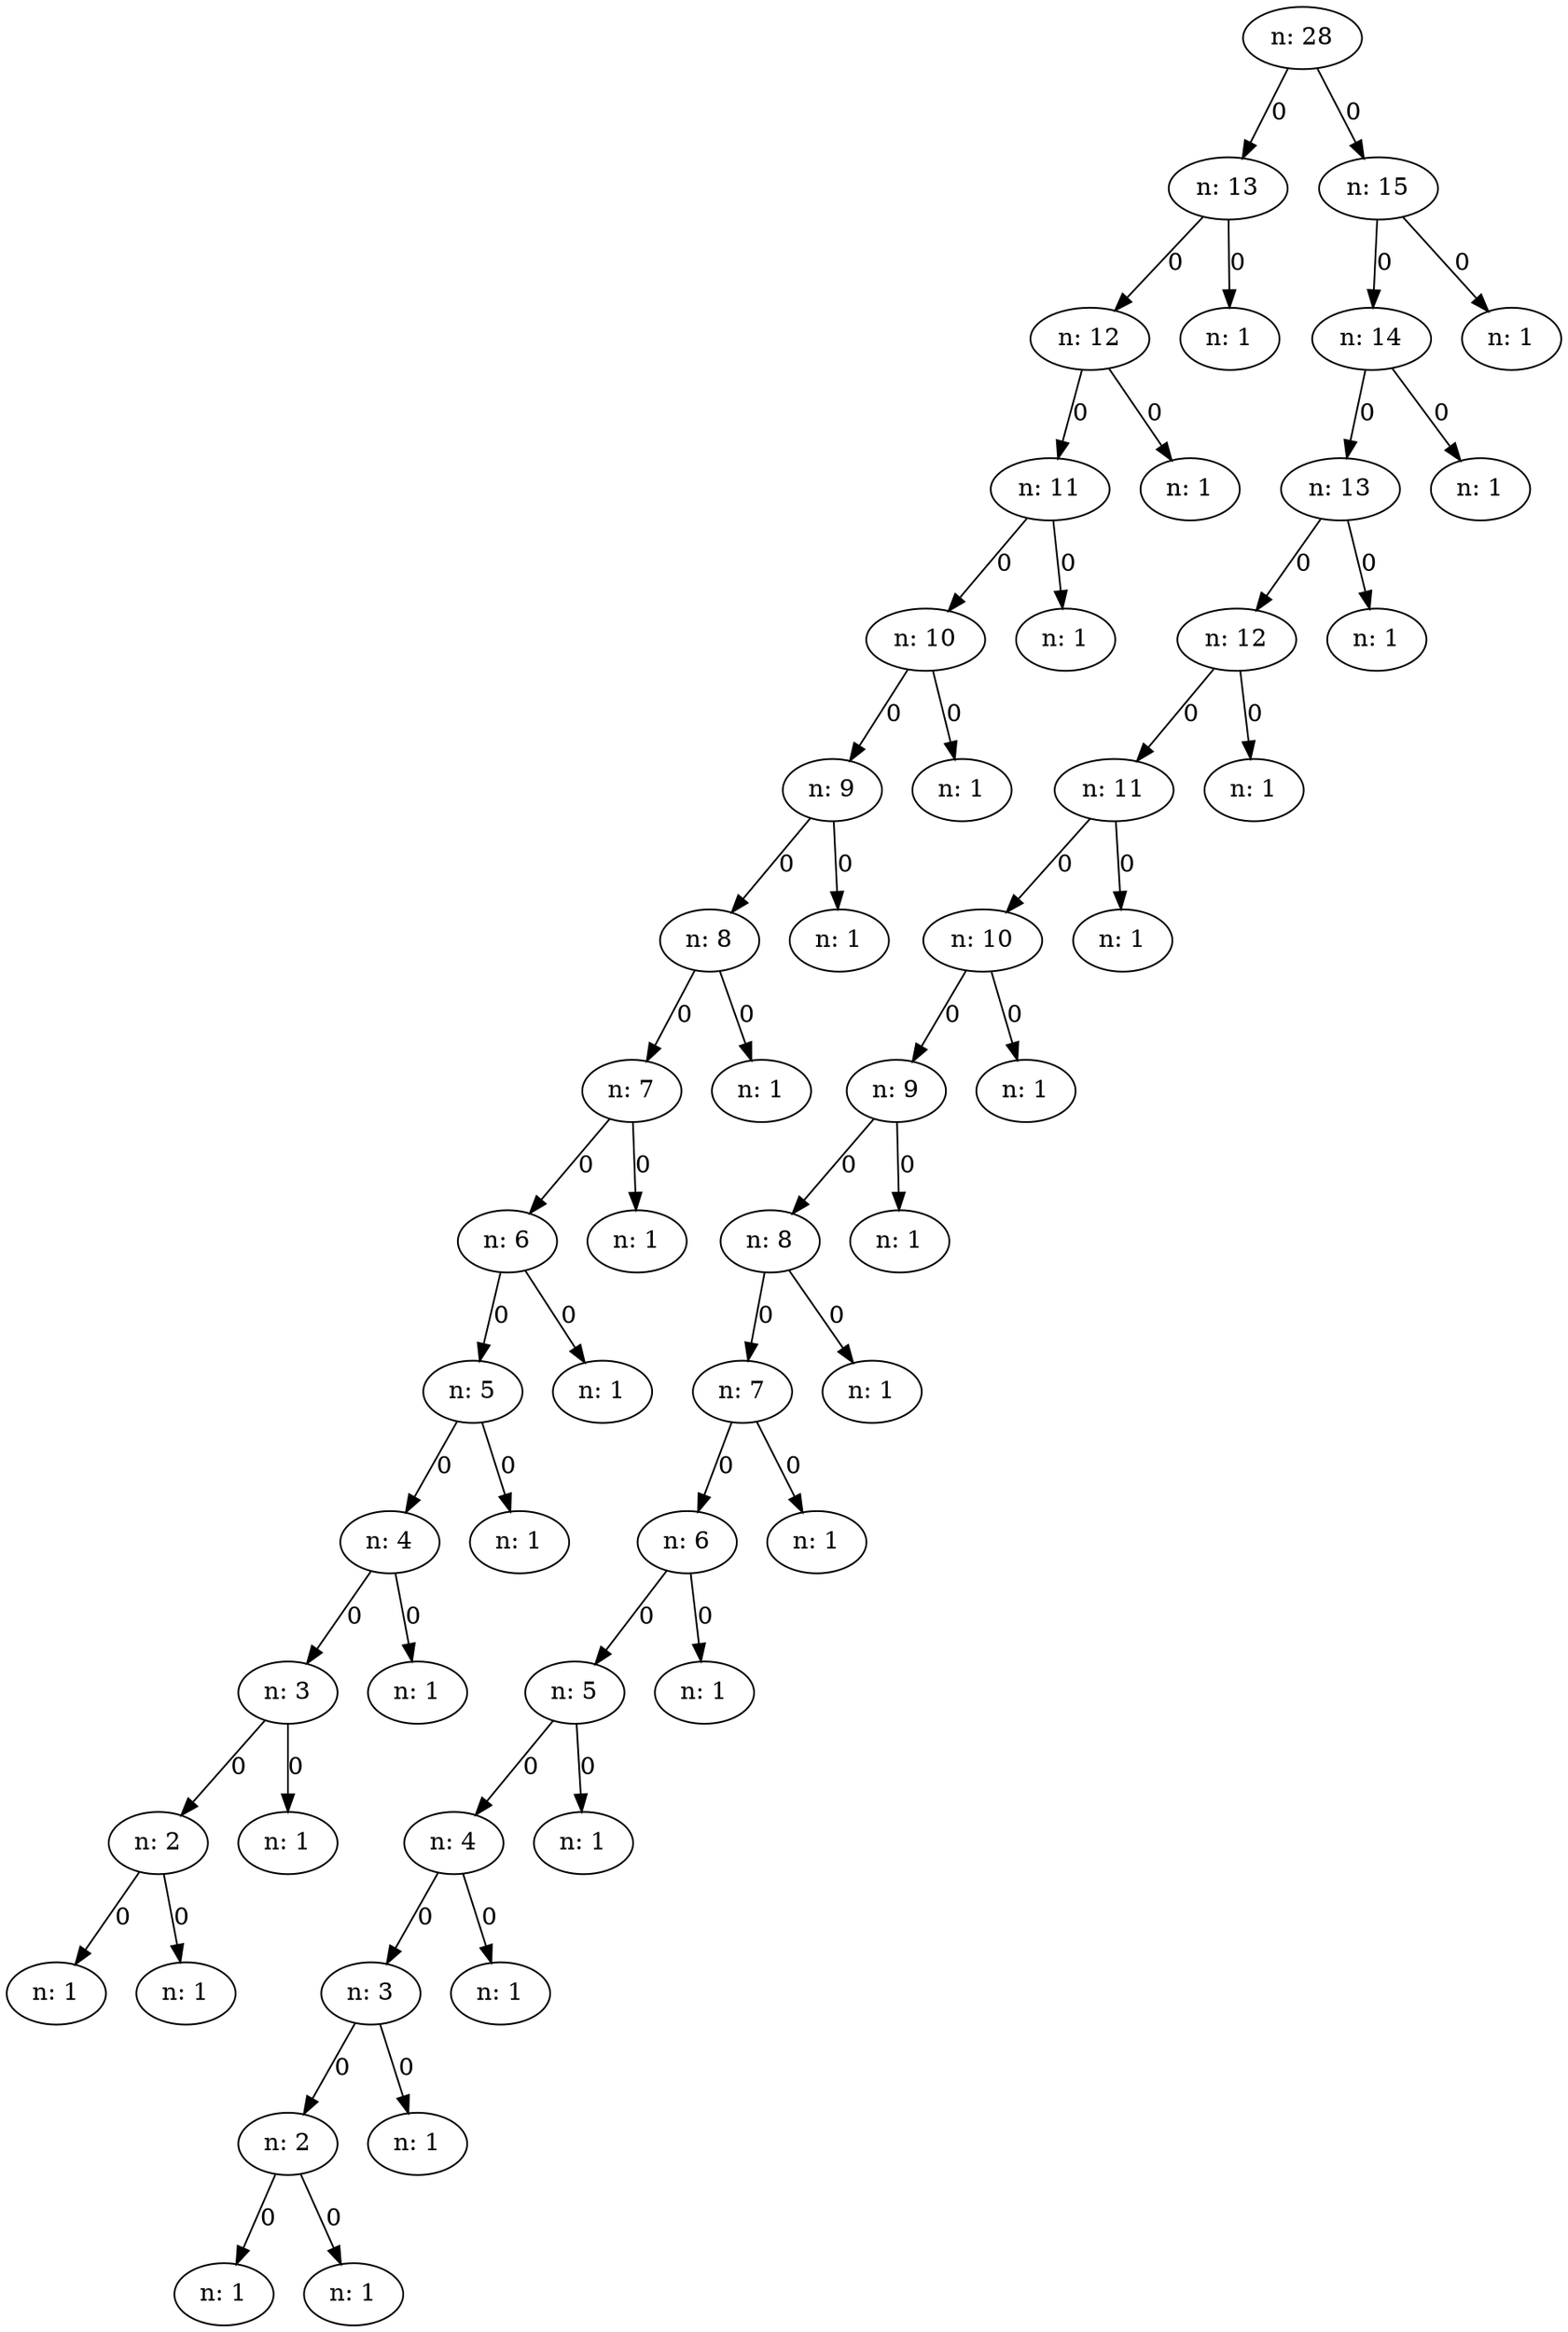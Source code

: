 digraph {
    0 [ label = "n: 28\l" ]
    1 [ label = "n: 13\l" ]
    2 [ label = "n: 15\l" ]
    3 [ label = "n: 12\l" ]
    4 [ label = "n: 1\l" ]
    5 [ label = "n: 14\l" ]
    6 [ label = "n: 1\l" ]
    7 [ label = "n: 11\l" ]
    8 [ label = "n: 1\l" ]
    9 [ label = "n: 13\l" ]
    10 [ label = "n: 1\l" ]
    11 [ label = "n: 10\l" ]
    12 [ label = "n: 1\l" ]
    13 [ label = "n: 12\l" ]
    14 [ label = "n: 1\l" ]
    15 [ label = "n: 9\l" ]
    16 [ label = "n: 1\l" ]
    17 [ label = "n: 11\l" ]
    18 [ label = "n: 1\l" ]
    19 [ label = "n: 8\l" ]
    20 [ label = "n: 1\l" ]
    21 [ label = "n: 10\l" ]
    22 [ label = "n: 1\l" ]
    23 [ label = "n: 7\l" ]
    24 [ label = "n: 1\l" ]
    25 [ label = "n: 9\l" ]
    26 [ label = "n: 1\l" ]
    27 [ label = "n: 6\l" ]
    28 [ label = "n: 1\l" ]
    29 [ label = "n: 8\l" ]
    30 [ label = "n: 1\l" ]
    31 [ label = "n: 5\l" ]
    32 [ label = "n: 1\l" ]
    33 [ label = "n: 7\l" ]
    34 [ label = "n: 1\l" ]
    35 [ label = "n: 4\l" ]
    36 [ label = "n: 1\l" ]
    37 [ label = "n: 6\l" ]
    38 [ label = "n: 1\l" ]
    39 [ label = "n: 3\l" ]
    40 [ label = "n: 1\l" ]
    41 [ label = "n: 5\l" ]
    42 [ label = "n: 1\l" ]
    43 [ label = "n: 2\l" ]
    44 [ label = "n: 1\l" ]
    45 [ label = "n: 4\l" ]
    46 [ label = "n: 1\l" ]
    47 [ label = "n: 1\l" ]
    48 [ label = "n: 1\l" ]
    49 [ label = "n: 3\l" ]
    50 [ label = "n: 1\l" ]
    51 [ label = "n: 2\l" ]
    52 [ label = "n: 1\l" ]
    53 [ label = "n: 1\l" ]
    54 [ label = "n: 1\l" ]
    0 -> 1 [ label = "0" ]
    0 -> 2 [ label = "0" ]
    1 -> 3 [ label = "0" ]
    1 -> 4 [ label = "0" ]
    2 -> 5 [ label = "0" ]
    2 -> 6 [ label = "0" ]
    3 -> 7 [ label = "0" ]
    3 -> 8 [ label = "0" ]
    5 -> 9 [ label = "0" ]
    5 -> 10 [ label = "0" ]
    7 -> 11 [ label = "0" ]
    7 -> 12 [ label = "0" ]
    9 -> 13 [ label = "0" ]
    9 -> 14 [ label = "0" ]
    11 -> 15 [ label = "0" ]
    11 -> 16 [ label = "0" ]
    13 -> 17 [ label = "0" ]
    13 -> 18 [ label = "0" ]
    15 -> 19 [ label = "0" ]
    15 -> 20 [ label = "0" ]
    17 -> 21 [ label = "0" ]
    17 -> 22 [ label = "0" ]
    19 -> 23 [ label = "0" ]
    19 -> 24 [ label = "0" ]
    21 -> 25 [ label = "0" ]
    21 -> 26 [ label = "0" ]
    23 -> 27 [ label = "0" ]
    23 -> 28 [ label = "0" ]
    25 -> 29 [ label = "0" ]
    25 -> 30 [ label = "0" ]
    27 -> 31 [ label = "0" ]
    27 -> 32 [ label = "0" ]
    29 -> 33 [ label = "0" ]
    29 -> 34 [ label = "0" ]
    31 -> 35 [ label = "0" ]
    31 -> 36 [ label = "0" ]
    33 -> 37 [ label = "0" ]
    33 -> 38 [ label = "0" ]
    35 -> 39 [ label = "0" ]
    35 -> 40 [ label = "0" ]
    37 -> 41 [ label = "0" ]
    37 -> 42 [ label = "0" ]
    39 -> 43 [ label = "0" ]
    39 -> 44 [ label = "0" ]
    41 -> 45 [ label = "0" ]
    41 -> 46 [ label = "0" ]
    43 -> 47 [ label = "0" ]
    43 -> 48 [ label = "0" ]
    45 -> 49 [ label = "0" ]
    45 -> 50 [ label = "0" ]
    49 -> 51 [ label = "0" ]
    49 -> 52 [ label = "0" ]
    51 -> 53 [ label = "0" ]
    51 -> 54 [ label = "0" ]
}
